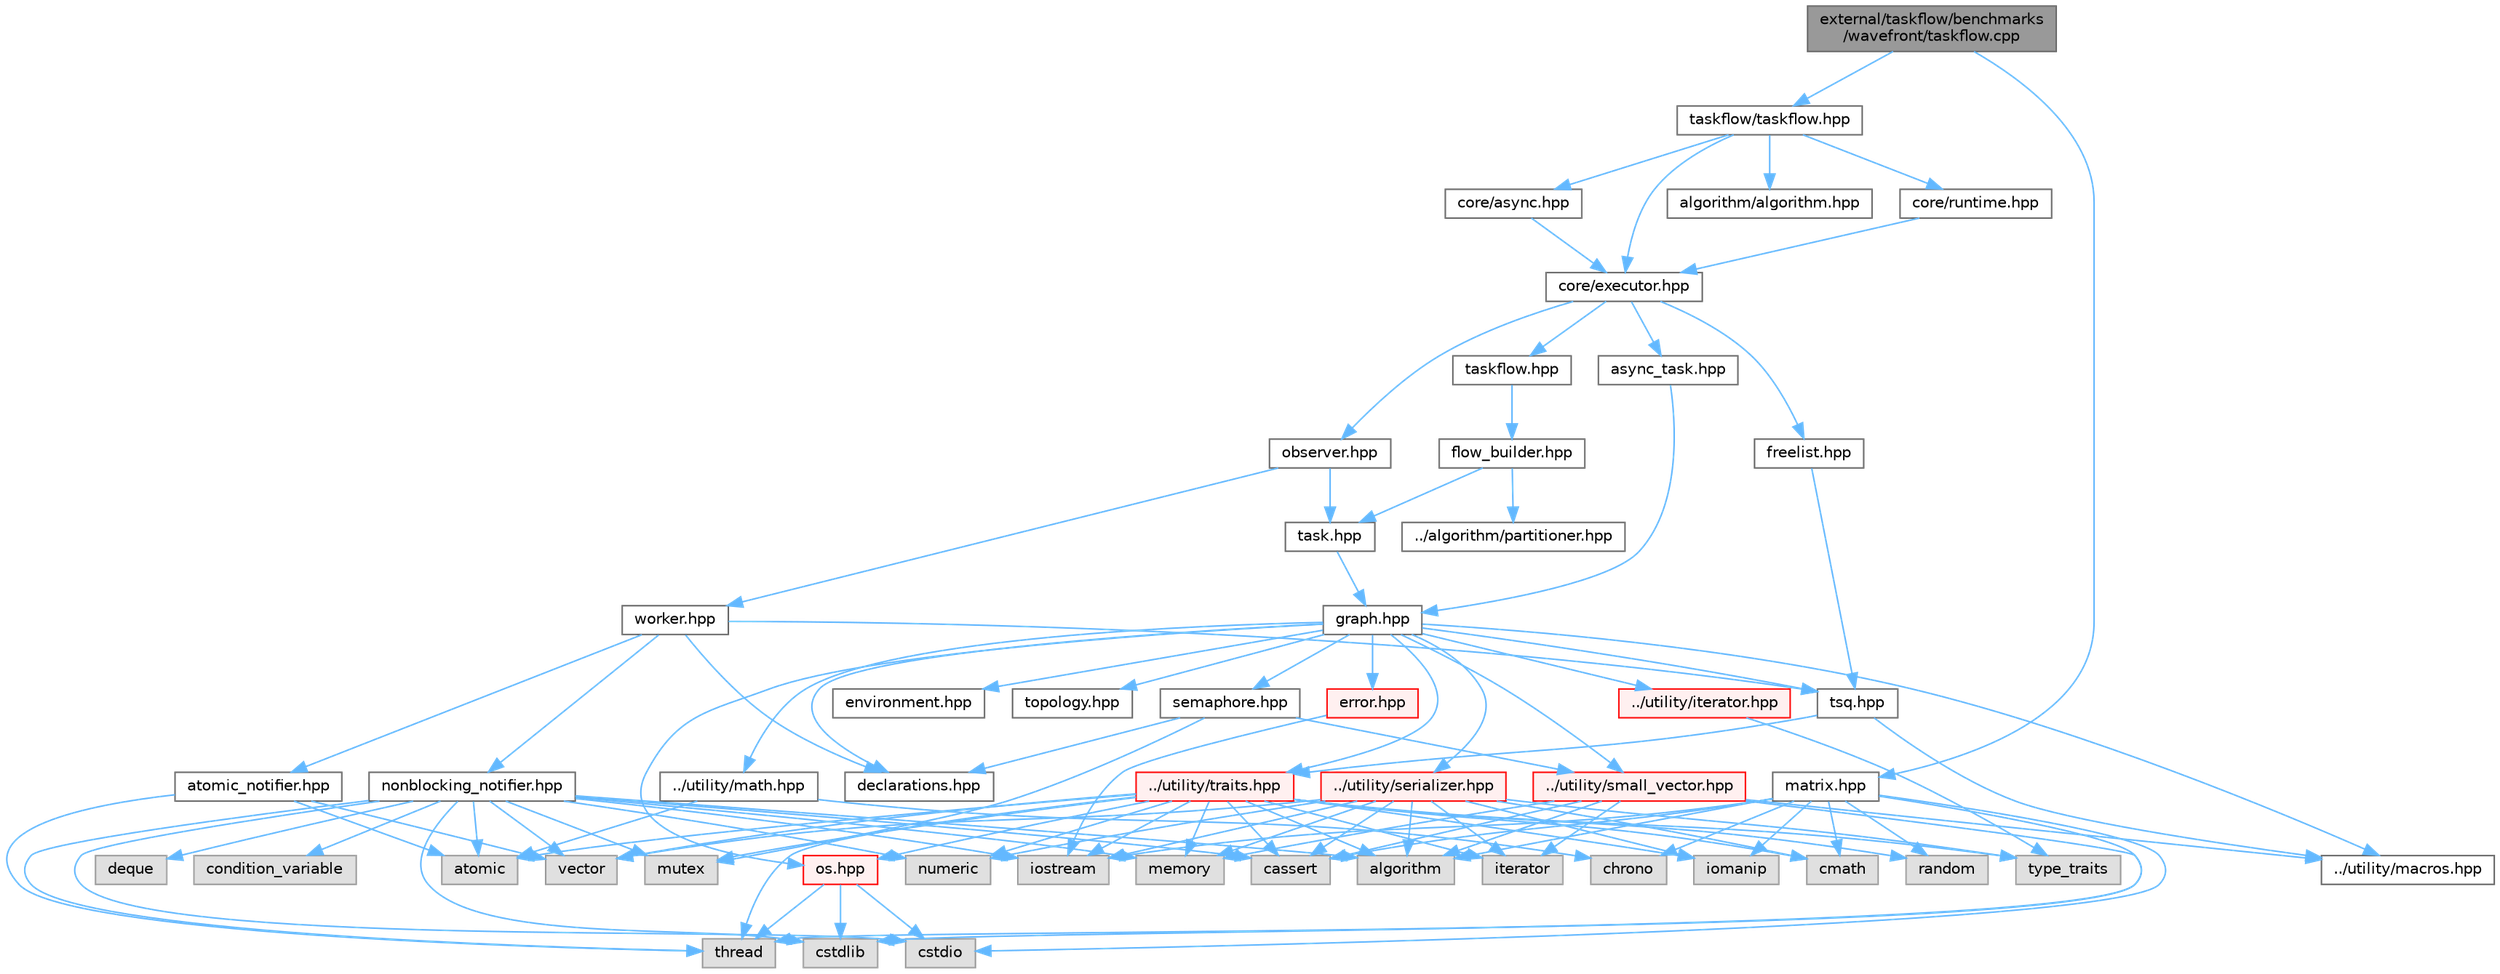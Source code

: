 digraph "external/taskflow/benchmarks/wavefront/taskflow.cpp"
{
 // LATEX_PDF_SIZE
  bgcolor="transparent";
  edge [fontname=Helvetica,fontsize=10,labelfontname=Helvetica,labelfontsize=10];
  node [fontname=Helvetica,fontsize=10,shape=box,height=0.2,width=0.4];
  Node1 [id="Node000001",label="external/taskflow/benchmarks\l/wavefront/taskflow.cpp",height=0.2,width=0.4,color="gray40", fillcolor="grey60", style="filled", fontcolor="black",tooltip=" "];
  Node1 -> Node2 [id="edge106_Node000001_Node000002",color="steelblue1",style="solid",tooltip=" "];
  Node2 [id="Node000002",label="matrix.hpp",height=0.2,width=0.4,color="grey40", fillcolor="white", style="filled",URL="$matrix_8hpp.html",tooltip=" "];
  Node2 -> Node3 [id="edge107_Node000002_Node000003",color="steelblue1",style="solid",tooltip=" "];
  Node3 [id="Node000003",label="algorithm",height=0.2,width=0.4,color="grey60", fillcolor="#E0E0E0", style="filled",tooltip=" "];
  Node2 -> Node4 [id="edge108_Node000002_Node000004",color="steelblue1",style="solid",tooltip=" "];
  Node4 [id="Node000004",label="cassert",height=0.2,width=0.4,color="grey60", fillcolor="#E0E0E0", style="filled",tooltip=" "];
  Node2 -> Node5 [id="edge109_Node000002_Node000005",color="steelblue1",style="solid",tooltip=" "];
  Node5 [id="Node000005",label="cstdio",height=0.2,width=0.4,color="grey60", fillcolor="#E0E0E0", style="filled",tooltip=" "];
  Node2 -> Node6 [id="edge110_Node000002_Node000006",color="steelblue1",style="solid",tooltip=" "];
  Node6 [id="Node000006",label="chrono",height=0.2,width=0.4,color="grey60", fillcolor="#E0E0E0", style="filled",tooltip=" "];
  Node2 -> Node7 [id="edge111_Node000002_Node000007",color="steelblue1",style="solid",tooltip=" "];
  Node7 [id="Node000007",label="iostream",height=0.2,width=0.4,color="grey60", fillcolor="#E0E0E0", style="filled",tooltip=" "];
  Node2 -> Node8 [id="edge112_Node000002_Node000008",color="steelblue1",style="solid",tooltip=" "];
  Node8 [id="Node000008",label="iomanip",height=0.2,width=0.4,color="grey60", fillcolor="#E0E0E0", style="filled",tooltip=" "];
  Node2 -> Node9 [id="edge113_Node000002_Node000009",color="steelblue1",style="solid",tooltip=" "];
  Node9 [id="Node000009",label="thread",height=0.2,width=0.4,color="grey60", fillcolor="#E0E0E0", style="filled",tooltip=" "];
  Node2 -> Node10 [id="edge114_Node000002_Node000010",color="steelblue1",style="solid",tooltip=" "];
  Node10 [id="Node000010",label="random",height=0.2,width=0.4,color="grey60", fillcolor="#E0E0E0", style="filled",tooltip=" "];
  Node2 -> Node11 [id="edge115_Node000002_Node000011",color="steelblue1",style="solid",tooltip=" "];
  Node11 [id="Node000011",label="cmath",height=0.2,width=0.4,color="grey60", fillcolor="#E0E0E0", style="filled",tooltip=" "];
  Node1 -> Node12 [id="edge116_Node000001_Node000012",color="steelblue1",style="solid",tooltip=" "];
  Node12 [id="Node000012",label="taskflow/taskflow.hpp",height=0.2,width=0.4,color="grey40", fillcolor="white", style="filled",URL="$taskflow_8hpp.html",tooltip="main taskflow include file"];
  Node12 -> Node13 [id="edge117_Node000012_Node000013",color="steelblue1",style="solid",tooltip=" "];
  Node13 [id="Node000013",label="core/executor.hpp",height=0.2,width=0.4,color="grey40", fillcolor="white", style="filled",URL="$executor_8hpp.html",tooltip="executor include file"];
  Node13 -> Node14 [id="edge118_Node000013_Node000014",color="steelblue1",style="solid",tooltip=" "];
  Node14 [id="Node000014",label="observer.hpp",height=0.2,width=0.4,color="grey40", fillcolor="white", style="filled",URL="$observer_8hpp.html",tooltip="observer include file"];
  Node14 -> Node15 [id="edge119_Node000014_Node000015",color="steelblue1",style="solid",tooltip=" "];
  Node15 [id="Node000015",label="task.hpp",height=0.2,width=0.4,color="grey40", fillcolor="white", style="filled",URL="$task_8hpp.html",tooltip="task include file"];
  Node15 -> Node16 [id="edge120_Node000015_Node000016",color="steelblue1",style="solid",tooltip=" "];
  Node16 [id="Node000016",label="graph.hpp",height=0.2,width=0.4,color="grey40", fillcolor="white", style="filled",URL="$taskflow_2core_2graph_8hpp.html",tooltip="graph include file"];
  Node16 -> Node17 [id="edge121_Node000016_Node000017",color="steelblue1",style="solid",tooltip=" "];
  Node17 [id="Node000017",label="../utility/macros.hpp",height=0.2,width=0.4,color="grey40", fillcolor="white", style="filled",URL="$macros_8hpp.html",tooltip=" "];
  Node16 -> Node18 [id="edge122_Node000016_Node000018",color="steelblue1",style="solid",tooltip=" "];
  Node18 [id="Node000018",label="../utility/traits.hpp",height=0.2,width=0.4,color="red", fillcolor="#FFF0F0", style="filled",URL="$taskflow_2utility_2traits_8hpp.html",tooltip=" "];
  Node18 -> Node19 [id="edge123_Node000018_Node000019",color="steelblue1",style="solid",tooltip=" "];
  Node19 [id="Node000019",label="type_traits",height=0.2,width=0.4,color="grey60", fillcolor="#E0E0E0", style="filled",tooltip=" "];
  Node18 -> Node20 [id="edge124_Node000018_Node000020",color="steelblue1",style="solid",tooltip=" "];
  Node20 [id="Node000020",label="iterator",height=0.2,width=0.4,color="grey60", fillcolor="#E0E0E0", style="filled",tooltip=" "];
  Node18 -> Node7 [id="edge125_Node000018_Node000007",color="steelblue1",style="solid",tooltip=" "];
  Node18 -> Node22 [id="edge126_Node000018_Node000022",color="steelblue1",style="solid",tooltip=" "];
  Node22 [id="Node000022",label="mutex",height=0.2,width=0.4,color="grey60", fillcolor="#E0E0E0", style="filled",tooltip=" "];
  Node18 -> Node25 [id="edge127_Node000018_Node000025",color="steelblue1",style="solid",tooltip=" "];
  Node25 [id="Node000025",label="vector",height=0.2,width=0.4,color="grey60", fillcolor="#E0E0E0", style="filled",tooltip=" "];
  Node18 -> Node3 [id="edge128_Node000018_Node000003",color="steelblue1",style="solid",tooltip=" "];
  Node18 -> Node26 [id="edge129_Node000018_Node000026",color="steelblue1",style="solid",tooltip=" "];
  Node26 [id="Node000026",label="memory",height=0.2,width=0.4,color="grey60", fillcolor="#E0E0E0", style="filled",tooltip=" "];
  Node18 -> Node27 [id="edge130_Node000018_Node000027",color="steelblue1",style="solid",tooltip=" "];
  Node27 [id="Node000027",label="atomic",height=0.2,width=0.4,color="grey60", fillcolor="#E0E0E0", style="filled",tooltip=" "];
  Node18 -> Node9 [id="edge131_Node000018_Node000009",color="steelblue1",style="solid",tooltip=" "];
  Node18 -> Node34 [id="edge132_Node000018_Node000034",color="steelblue1",style="solid",tooltip=" "];
  Node34 [id="Node000034",label="numeric",height=0.2,width=0.4,color="grey60", fillcolor="#E0E0E0", style="filled",tooltip=" "];
  Node18 -> Node10 [id="edge133_Node000018_Node000010",color="steelblue1",style="solid",tooltip=" "];
  Node18 -> Node8 [id="edge134_Node000018_Node000008",color="steelblue1",style="solid",tooltip=" "];
  Node18 -> Node4 [id="edge135_Node000018_Node000004",color="steelblue1",style="solid",tooltip=" "];
  Node18 -> Node11 [id="edge136_Node000018_Node000011",color="steelblue1",style="solid",tooltip=" "];
  Node18 -> Node39 [id="edge137_Node000018_Node000039",color="steelblue1",style="solid",tooltip=" "];
  Node39 [id="Node000039",label="os.hpp",height=0.2,width=0.4,color="red", fillcolor="#FFF0F0", style="filled",URL="$os_8hpp.html",tooltip=" "];
  Node39 -> Node40 [id="edge138_Node000039_Node000040",color="steelblue1",style="solid",tooltip=" "];
  Node40 [id="Node000040",label="cstdlib",height=0.2,width=0.4,color="grey60", fillcolor="#E0E0E0", style="filled",tooltip=" "];
  Node39 -> Node5 [id="edge139_Node000039_Node000005",color="steelblue1",style="solid",tooltip=" "];
  Node39 -> Node9 [id="edge140_Node000039_Node000009",color="steelblue1",style="solid",tooltip=" "];
  Node16 -> Node41 [id="edge141_Node000016_Node000041",color="steelblue1",style="solid",tooltip=" "];
  Node41 [id="Node000041",label="../utility/iterator.hpp",height=0.2,width=0.4,color="red", fillcolor="#FFF0F0", style="filled",URL="$iterator_8hpp.html",tooltip=" "];
  Node41 -> Node19 [id="edge142_Node000041_Node000019",color="steelblue1",style="solid",tooltip=" "];
  Node16 -> Node39 [id="edge143_Node000016_Node000039",color="steelblue1",style="solid",tooltip=" "];
  Node16 -> Node43 [id="edge144_Node000016_Node000043",color="steelblue1",style="solid",tooltip=" "];
  Node43 [id="Node000043",label="../utility/math.hpp",height=0.2,width=0.4,color="grey40", fillcolor="white", style="filled",URL="$math_8hpp.html",tooltip=" "];
  Node43 -> Node27 [id="edge145_Node000043_Node000027",color="steelblue1",style="solid",tooltip=" "];
  Node43 -> Node6 [id="edge146_Node000043_Node000006",color="steelblue1",style="solid",tooltip=" "];
  Node16 -> Node44 [id="edge147_Node000016_Node000044",color="steelblue1",style="solid",tooltip=" "];
  Node44 [id="Node000044",label="../utility/small_vector.hpp",height=0.2,width=0.4,color="red", fillcolor="#FFF0F0", style="filled",URL="$small__vector_8hpp.html",tooltip="small vector include file"];
  Node44 -> Node17 [id="edge148_Node000044_Node000017",color="steelblue1",style="solid",tooltip=" "];
  Node44 -> Node3 [id="edge149_Node000044_Node000003",color="steelblue1",style="solid",tooltip=" "];
  Node44 -> Node4 [id="edge150_Node000044_Node000004",color="steelblue1",style="solid",tooltip=" "];
  Node44 -> Node40 [id="edge151_Node000044_Node000040",color="steelblue1",style="solid",tooltip=" "];
  Node44 -> Node20 [id="edge152_Node000044_Node000020",color="steelblue1",style="solid",tooltip=" "];
  Node44 -> Node26 [id="edge153_Node000044_Node000026",color="steelblue1",style="solid",tooltip=" "];
  Node16 -> Node47 [id="edge154_Node000016_Node000047",color="steelblue1",style="solid",tooltip=" "];
  Node47 [id="Node000047",label="../utility/serializer.hpp",height=0.2,width=0.4,color="red", fillcolor="#FFF0F0", style="filled",URL="$taskflow_2utility_2serializer_8hpp.html",tooltip=" "];
  Node47 -> Node19 [id="edge155_Node000047_Node000019",color="steelblue1",style="solid",tooltip=" "];
  Node47 -> Node20 [id="edge156_Node000047_Node000020",color="steelblue1",style="solid",tooltip=" "];
  Node47 -> Node7 [id="edge157_Node000047_Node000007",color="steelblue1",style="solid",tooltip=" "];
  Node47 -> Node25 [id="edge158_Node000047_Node000025",color="steelblue1",style="solid",tooltip=" "];
  Node47 -> Node3 [id="edge159_Node000047_Node000003",color="steelblue1",style="solid",tooltip=" "];
  Node47 -> Node26 [id="edge160_Node000047_Node000026",color="steelblue1",style="solid",tooltip=" "];
  Node47 -> Node34 [id="edge161_Node000047_Node000034",color="steelblue1",style="solid",tooltip=" "];
  Node47 -> Node8 [id="edge162_Node000047_Node000008",color="steelblue1",style="solid",tooltip=" "];
  Node47 -> Node4 [id="edge163_Node000047_Node000004",color="steelblue1",style="solid",tooltip=" "];
  Node47 -> Node11 [id="edge164_Node000047_Node000011",color="steelblue1",style="solid",tooltip=" "];
  Node16 -> Node51 [id="edge165_Node000016_Node000051",color="steelblue1",style="solid",tooltip=" "];
  Node51 [id="Node000051",label="error.hpp",height=0.2,width=0.4,color="red", fillcolor="#FFF0F0", style="filled",URL="$error_8hpp.html",tooltip=" "];
  Node51 -> Node7 [id="edge166_Node000051_Node000007",color="steelblue1",style="solid",tooltip=" "];
  Node16 -> Node54 [id="edge167_Node000016_Node000054",color="steelblue1",style="solid",tooltip=" "];
  Node54 [id="Node000054",label="declarations.hpp",height=0.2,width=0.4,color="grey40", fillcolor="white", style="filled",URL="$declarations_8hpp.html",tooltip=" "];
  Node16 -> Node55 [id="edge168_Node000016_Node000055",color="steelblue1",style="solid",tooltip=" "];
  Node55 [id="Node000055",label="semaphore.hpp",height=0.2,width=0.4,color="grey40", fillcolor="white", style="filled",URL="$semaphore_8hpp.html",tooltip="semaphore include file"];
  Node55 -> Node22 [id="edge169_Node000055_Node000022",color="steelblue1",style="solid",tooltip=" "];
  Node55 -> Node54 [id="edge170_Node000055_Node000054",color="steelblue1",style="solid",tooltip=" "];
  Node55 -> Node44 [id="edge171_Node000055_Node000044",color="steelblue1",style="solid",tooltip=" "];
  Node16 -> Node56 [id="edge172_Node000016_Node000056",color="steelblue1",style="solid",tooltip=" "];
  Node56 [id="Node000056",label="environment.hpp",height=0.2,width=0.4,color="grey40", fillcolor="white", style="filled",URL="$environment_8hpp.html",tooltip=" "];
  Node16 -> Node57 [id="edge173_Node000016_Node000057",color="steelblue1",style="solid",tooltip=" "];
  Node57 [id="Node000057",label="topology.hpp",height=0.2,width=0.4,color="grey40", fillcolor="white", style="filled",URL="$topology_8hpp.html",tooltip=" "];
  Node16 -> Node58 [id="edge174_Node000016_Node000058",color="steelblue1",style="solid",tooltip=" "];
  Node58 [id="Node000058",label="tsq.hpp",height=0.2,width=0.4,color="grey40", fillcolor="white", style="filled",URL="$tsq_8hpp.html",tooltip="task queue include file"];
  Node58 -> Node17 [id="edge175_Node000058_Node000017",color="steelblue1",style="solid",tooltip=" "];
  Node58 -> Node18 [id="edge176_Node000058_Node000018",color="steelblue1",style="solid",tooltip=" "];
  Node14 -> Node59 [id="edge177_Node000014_Node000059",color="steelblue1",style="solid",tooltip=" "];
  Node59 [id="Node000059",label="worker.hpp",height=0.2,width=0.4,color="grey40", fillcolor="white", style="filled",URL="$worker_8hpp.html",tooltip="worker include file"];
  Node59 -> Node54 [id="edge178_Node000059_Node000054",color="steelblue1",style="solid",tooltip=" "];
  Node59 -> Node58 [id="edge179_Node000059_Node000058",color="steelblue1",style="solid",tooltip=" "];
  Node59 -> Node60 [id="edge180_Node000059_Node000060",color="steelblue1",style="solid",tooltip=" "];
  Node60 [id="Node000060",label="atomic_notifier.hpp",height=0.2,width=0.4,color="grey40", fillcolor="white", style="filled",URL="$atomic__notifier_8hpp.html",tooltip=" "];
  Node60 -> Node27 [id="edge181_Node000060_Node000027",color="steelblue1",style="solid",tooltip=" "];
  Node60 -> Node9 [id="edge182_Node000060_Node000009",color="steelblue1",style="solid",tooltip=" "];
  Node60 -> Node25 [id="edge183_Node000060_Node000025",color="steelblue1",style="solid",tooltip=" "];
  Node59 -> Node61 [id="edge184_Node000059_Node000061",color="steelblue1",style="solid",tooltip=" "];
  Node61 [id="Node000061",label="nonblocking_notifier.hpp",height=0.2,width=0.4,color="grey40", fillcolor="white", style="filled",URL="$nonblocking__notifier_8hpp.html",tooltip=" "];
  Node61 -> Node7 [id="edge185_Node000061_Node000007",color="steelblue1",style="solid",tooltip=" "];
  Node61 -> Node25 [id="edge186_Node000061_Node000025",color="steelblue1",style="solid",tooltip=" "];
  Node61 -> Node40 [id="edge187_Node000061_Node000040",color="steelblue1",style="solid",tooltip=" "];
  Node61 -> Node5 [id="edge188_Node000061_Node000005",color="steelblue1",style="solid",tooltip=" "];
  Node61 -> Node27 [id="edge189_Node000061_Node000027",color="steelblue1",style="solid",tooltip=" "];
  Node61 -> Node26 [id="edge190_Node000061_Node000026",color="steelblue1",style="solid",tooltip=" "];
  Node61 -> Node62 [id="edge191_Node000061_Node000062",color="steelblue1",style="solid",tooltip=" "];
  Node62 [id="Node000062",label="deque",height=0.2,width=0.4,color="grey60", fillcolor="#E0E0E0", style="filled",tooltip=" "];
  Node61 -> Node22 [id="edge192_Node000061_Node000022",color="steelblue1",style="solid",tooltip=" "];
  Node61 -> Node63 [id="edge193_Node000061_Node000063",color="steelblue1",style="solid",tooltip=" "];
  Node63 [id="Node000063",label="condition_variable",height=0.2,width=0.4,color="grey60", fillcolor="#E0E0E0", style="filled",tooltip=" "];
  Node61 -> Node9 [id="edge194_Node000061_Node000009",color="steelblue1",style="solid",tooltip=" "];
  Node61 -> Node3 [id="edge195_Node000061_Node000003",color="steelblue1",style="solid",tooltip=" "];
  Node61 -> Node34 [id="edge196_Node000061_Node000034",color="steelblue1",style="solid",tooltip=" "];
  Node61 -> Node4 [id="edge197_Node000061_Node000004",color="steelblue1",style="solid",tooltip=" "];
  Node13 -> Node64 [id="edge198_Node000013_Node000064",color="steelblue1",style="solid",tooltip=" "];
  Node64 [id="Node000064",label="taskflow.hpp",height=0.2,width=0.4,color="grey40", fillcolor="white", style="filled",URL="$core_2taskflow_8hpp.html",tooltip="taskflow include file"];
  Node64 -> Node65 [id="edge199_Node000064_Node000065",color="steelblue1",style="solid",tooltip=" "];
  Node65 [id="Node000065",label="flow_builder.hpp",height=0.2,width=0.4,color="grey40", fillcolor="white", style="filled",URL="$flow__builder_8hpp.html",tooltip="flow builder include file"];
  Node65 -> Node15 [id="edge200_Node000065_Node000015",color="steelblue1",style="solid",tooltip=" "];
  Node65 -> Node66 [id="edge201_Node000065_Node000066",color="steelblue1",style="solid",tooltip=" "];
  Node66 [id="Node000066",label="../algorithm/partitioner.hpp",height=0.2,width=0.4,color="grey40", fillcolor="white", style="filled",URL="$partitioner_8hpp.html",tooltip="partitioner include file"];
  Node13 -> Node67 [id="edge202_Node000013_Node000067",color="steelblue1",style="solid",tooltip=" "];
  Node67 [id="Node000067",label="async_task.hpp",height=0.2,width=0.4,color="grey40", fillcolor="white", style="filled",URL="$taskflow_2core_2async__task_8hpp.html",tooltip="asynchronous task include file"];
  Node67 -> Node16 [id="edge203_Node000067_Node000016",color="steelblue1",style="solid",tooltip=" "];
  Node13 -> Node68 [id="edge204_Node000013_Node000068",color="steelblue1",style="solid",tooltip=" "];
  Node68 [id="Node000068",label="freelist.hpp",height=0.2,width=0.4,color="grey40", fillcolor="white", style="filled",URL="$freelist_8hpp.html",tooltip=" "];
  Node68 -> Node58 [id="edge205_Node000068_Node000058",color="steelblue1",style="solid",tooltip=" "];
  Node12 -> Node69 [id="edge206_Node000012_Node000069",color="steelblue1",style="solid",tooltip=" "];
  Node69 [id="Node000069",label="core/runtime.hpp",height=0.2,width=0.4,color="grey40", fillcolor="white", style="filled",URL="$runtime_8hpp.html",tooltip=" "];
  Node69 -> Node13 [id="edge207_Node000069_Node000013",color="steelblue1",style="solid",tooltip=" "];
  Node12 -> Node70 [id="edge208_Node000012_Node000070",color="steelblue1",style="solid",tooltip=" "];
  Node70 [id="Node000070",label="core/async.hpp",height=0.2,width=0.4,color="grey40", fillcolor="white", style="filled",URL="$async_8hpp.html",tooltip=" "];
  Node70 -> Node13 [id="edge209_Node000070_Node000013",color="steelblue1",style="solid",tooltip=" "];
  Node12 -> Node71 [id="edge210_Node000012_Node000071",color="steelblue1",style="solid",tooltip=" "];
  Node71 [id="Node000071",label="algorithm/algorithm.hpp",height=0.2,width=0.4,color="grey40", fillcolor="white", style="filled",URL="$algorithm_8hpp.html",tooltip=" "];
}
